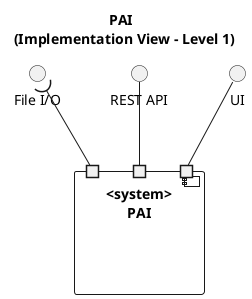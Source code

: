 @startuml


title "PAI \n (Implementation View - Level 1)"

skinparam rectangle {
  BorderColor Orange
  BackgroundColor White
}

  component "<system>\nPAI" as PAI {
    portin " " as p1
    portin " " as p2
    portin " " as p3
  }

  interface "UI" as UI
  interface "REST API" as API
  interface "File I/O" as FileIO


  p1 -up- UI
  p2 -up- API
  p3 -up-( FileIO
}

@enduml
